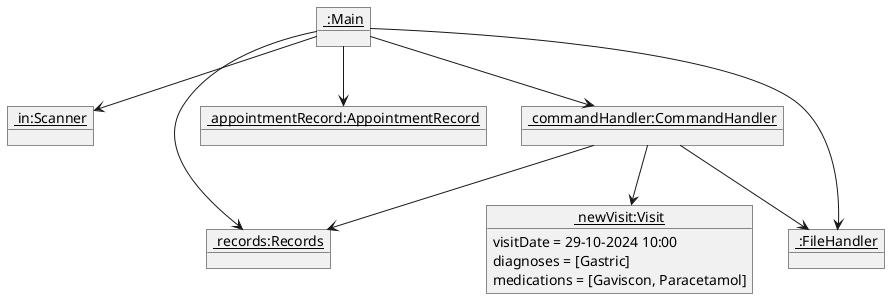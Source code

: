 @startuml
'https://plantuml.com/object-diagram

object "<u> :Main</u>" as Main
object "<u> in:Scanner</u>" as Scanner
object "<u> records:Records</u>" as Records
object "<u> appointmentRecord:AppointmentRecord</u>" as AppointmentRecord
object "<u> :FileHandler</u>" as FileHandler
object "<u> commandHandler:CommandHandler</u>" as CommandHandler

object "<u> newVisit:Visit</u>" as Visit {
visitDate = 29-10-2024 10:00
diagnoses = [Gastric]
medications = [Gaviscon, Paracetamol]
}

Main --> Scanner
Main --> Records
Main --> AppointmentRecord
Main --> FileHandler
Main --> CommandHandler
CommandHandler --> FileHandler
CommandHandler --> Records
CommandHandler --> Visit

@enduml
